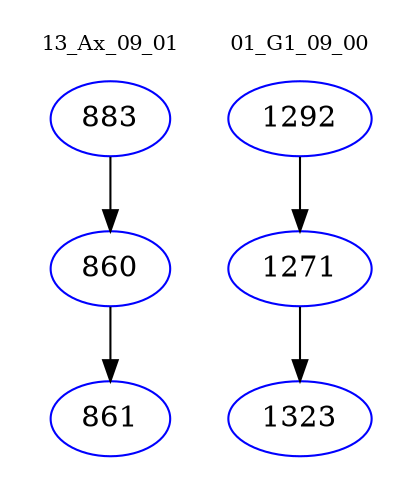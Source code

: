 digraph{
subgraph cluster_0 {
color = white
label = "13_Ax_09_01";
fontsize=10;
T0_883 [label="883", color="blue"]
T0_883 -> T0_860 [color="black"]
T0_860 [label="860", color="blue"]
T0_860 -> T0_861 [color="black"]
T0_861 [label="861", color="blue"]
}
subgraph cluster_1 {
color = white
label = "01_G1_09_00";
fontsize=10;
T1_1292 [label="1292", color="blue"]
T1_1292 -> T1_1271 [color="black"]
T1_1271 [label="1271", color="blue"]
T1_1271 -> T1_1323 [color="black"]
T1_1323 [label="1323", color="blue"]
}
}
